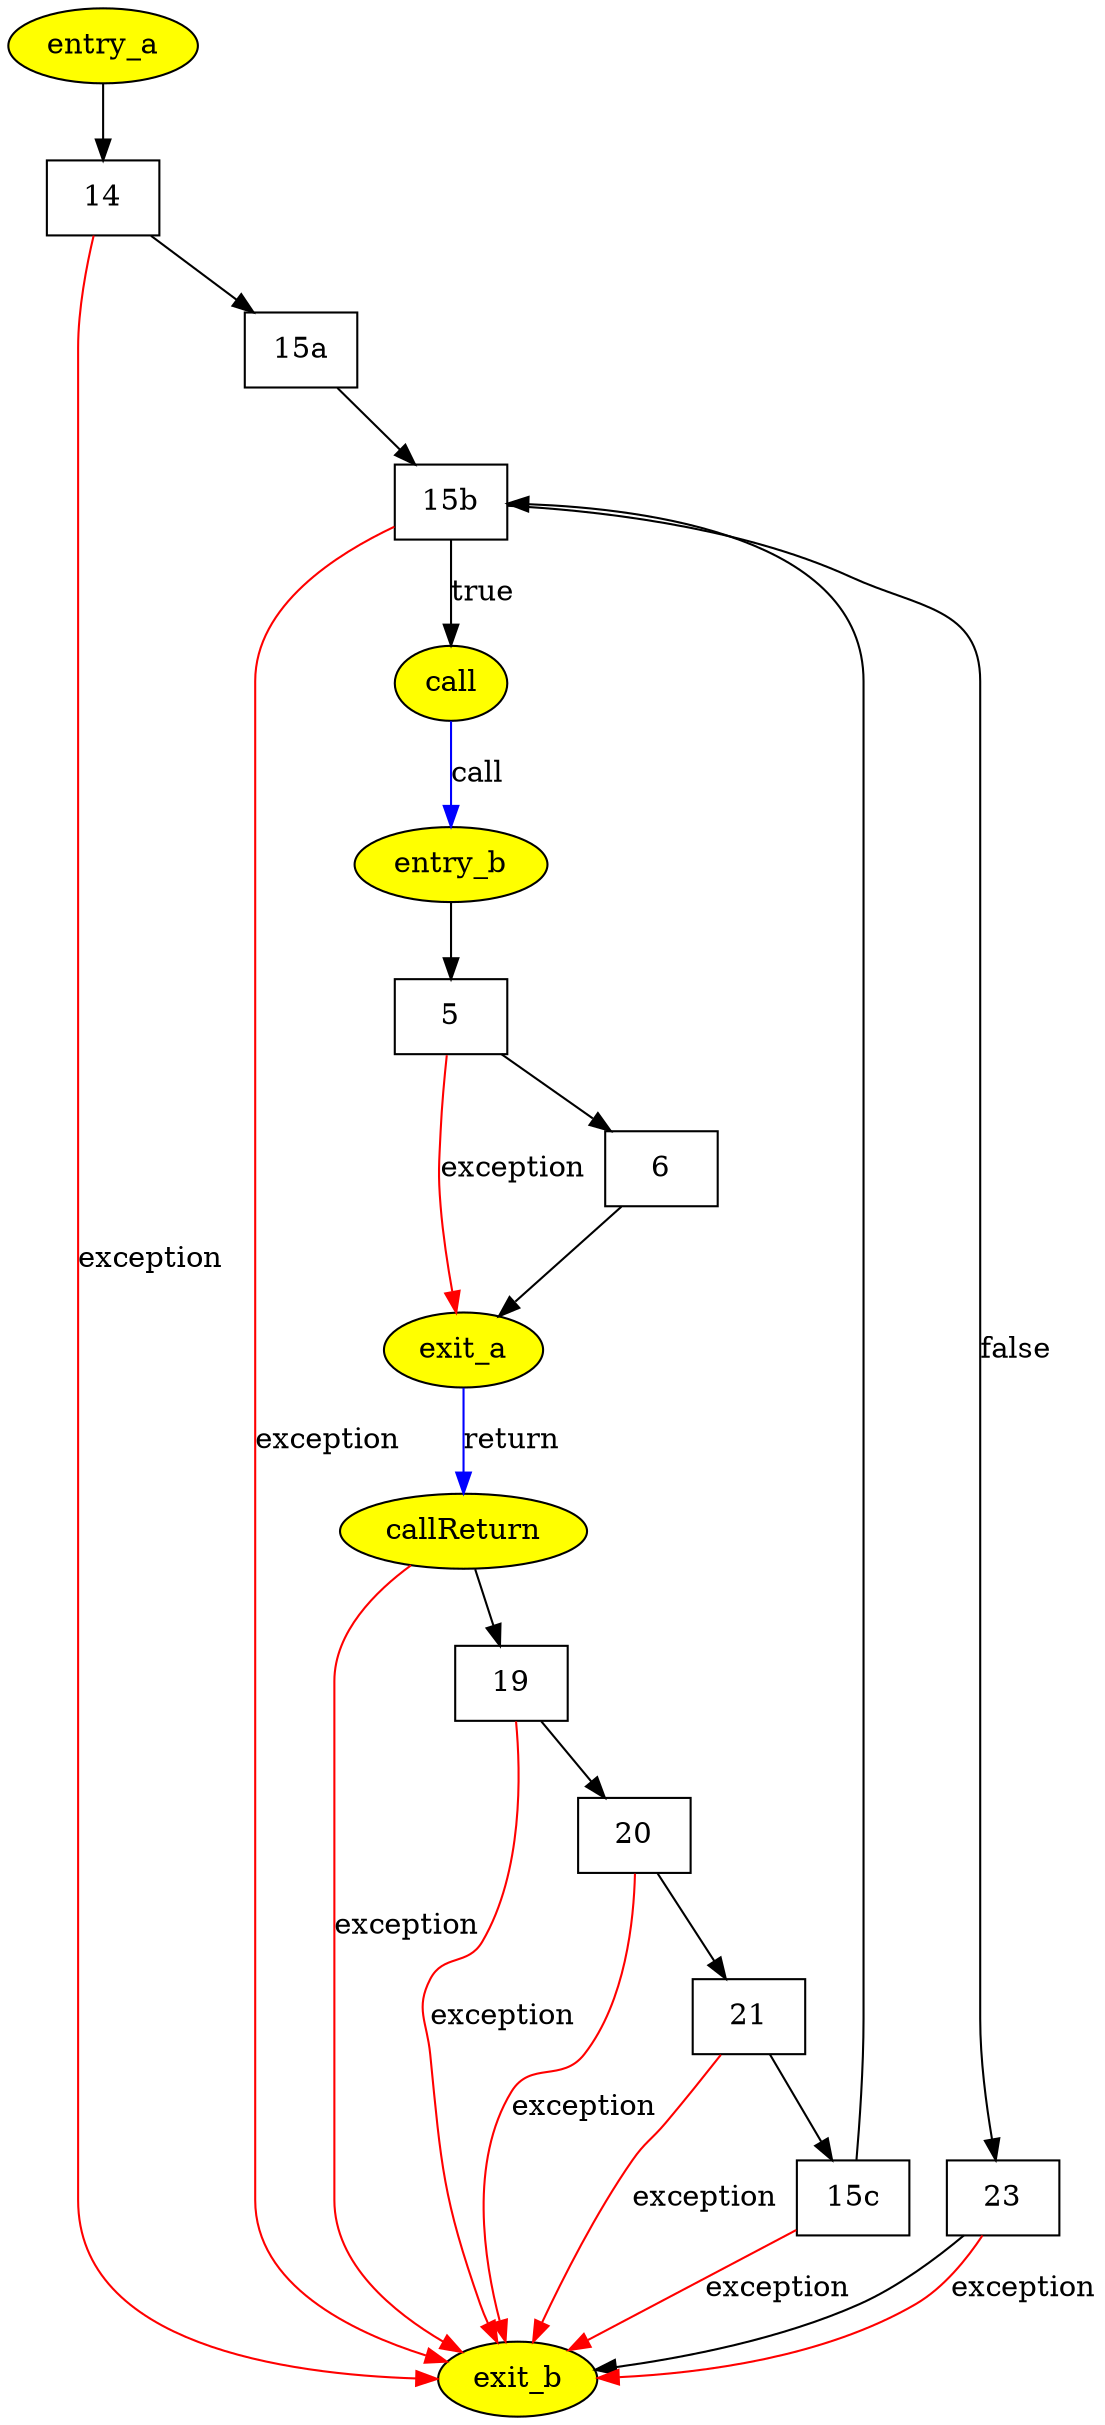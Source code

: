 digraph CFG {
node [shape="box"]
label = ""
n65 [label="entry_a", shape="ellipse", style="filled", fillcolor="yellow"]
n66 [label="14"]
n67 [label="15a"]
n68 [label="15b"]
n69 [label="call", shape="ellipse", style="filled", fillcolor="yellow"]
n70 [label="entry_b", shape="ellipse", style="filled", fillcolor="yellow"]
n71 [label="5"]
n72 [label="6"]
n73 [label="exit_a", shape="ellipse", style="filled", fillcolor="yellow"]
n74 [label="callReturn", shape="ellipse", style="filled", fillcolor="yellow"]
n75 [label="19"]
n76 [label="20"]
n77 [label="21"]
n78 [label="15c"]
n79 [label="23"]
n80 [label="exit_b", shape="ellipse", style="filled", fillcolor="yellow"]
n65 -> n66 []
n66 -> n67 []
n66 -> n80 [color="red", label="exception"]
n67 -> n68 []
n68 -> n69 [label="true"]
n68 -> n79 [label="false"]
n68 -> n80 [color="red", label="exception"]
n69 -> n70 [color="blue", label = "call"]
n70 -> n71 []
n71 -> n72 []
n71 -> n73 [color="red", label="exception"]
n72 -> n73 []
n73 -> n74 [color="blue", label="return"]
n74 -> n75 []
n74 -> n80 [color="red", label="exception"]
n75 -> n76 []
n75 -> n80 [color="red", label="exception"]
n76 -> n77 []
n76 -> n80 [color="red", label="exception"]
n77 -> n78 []
n77 -> n80 [color="red", label="exception"]
n78 -> n68 []
n78 -> n80 [color="red", label="exception"]
n79 -> n80 []
n79 -> n80 [color="red", label="exception"]
}